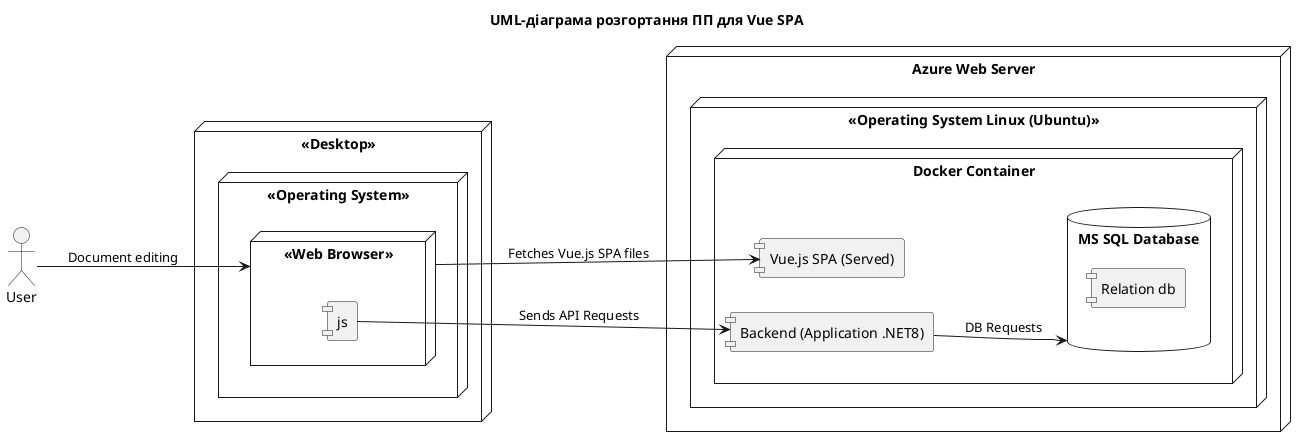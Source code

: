 @startuml
title UML-діаграма розгортання ПП для Vue SPA

left to right direction

skinparam componentStyle uml1

actor User

node "<<Desktop>>" as dk {
    node "<<Operating System>>" {
        node "<<Web Browser>>" as browser {
            component [js] as vue
        }
    }
}

node "Azure Web Server" as serv1 {
    node "<<Operating System Linux (Ubuntu)>>" as l2 {
        node "Docker Container" {
            [Backend (Application .NET8)] as app
            component [Vue.js SPA (Served)] as frontend
            database "MS SQL Database" as db {
                [Relation db]
            }
        }
    }
}

User --> browser : Document editing
browser --> frontend : Fetches Vue.js SPA files
vue --> app : Sends API Requests
app --> db : DB Requests

@enduml

